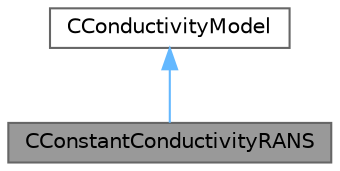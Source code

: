 digraph "CConstantConductivityRANS"
{
 // LATEX_PDF_SIZE
  bgcolor="transparent";
  edge [fontname=Helvetica,fontsize=10,labelfontname=Helvetica,labelfontsize=10];
  node [fontname=Helvetica,fontsize=10,shape=box,height=0.2,width=0.4];
  Node1 [id="Node000001",label="CConstantConductivityRANS",height=0.2,width=0.4,color="gray40", fillcolor="grey60", style="filled", fontcolor="black",tooltip="Defines a constant laminar thermal conductivity along with a turbulent Prandtl number for including e..."];
  Node2 -> Node1 [id="edge1_Node000001_Node000002",dir="back",color="steelblue1",style="solid",tooltip=" "];
  Node2 [id="Node000002",label="CConductivityModel",height=0.2,width=0.4,color="gray40", fillcolor="white", style="filled",URL="$classCConductivityModel.html",tooltip="Interface class for defining the thermal conductivity model."];
}
